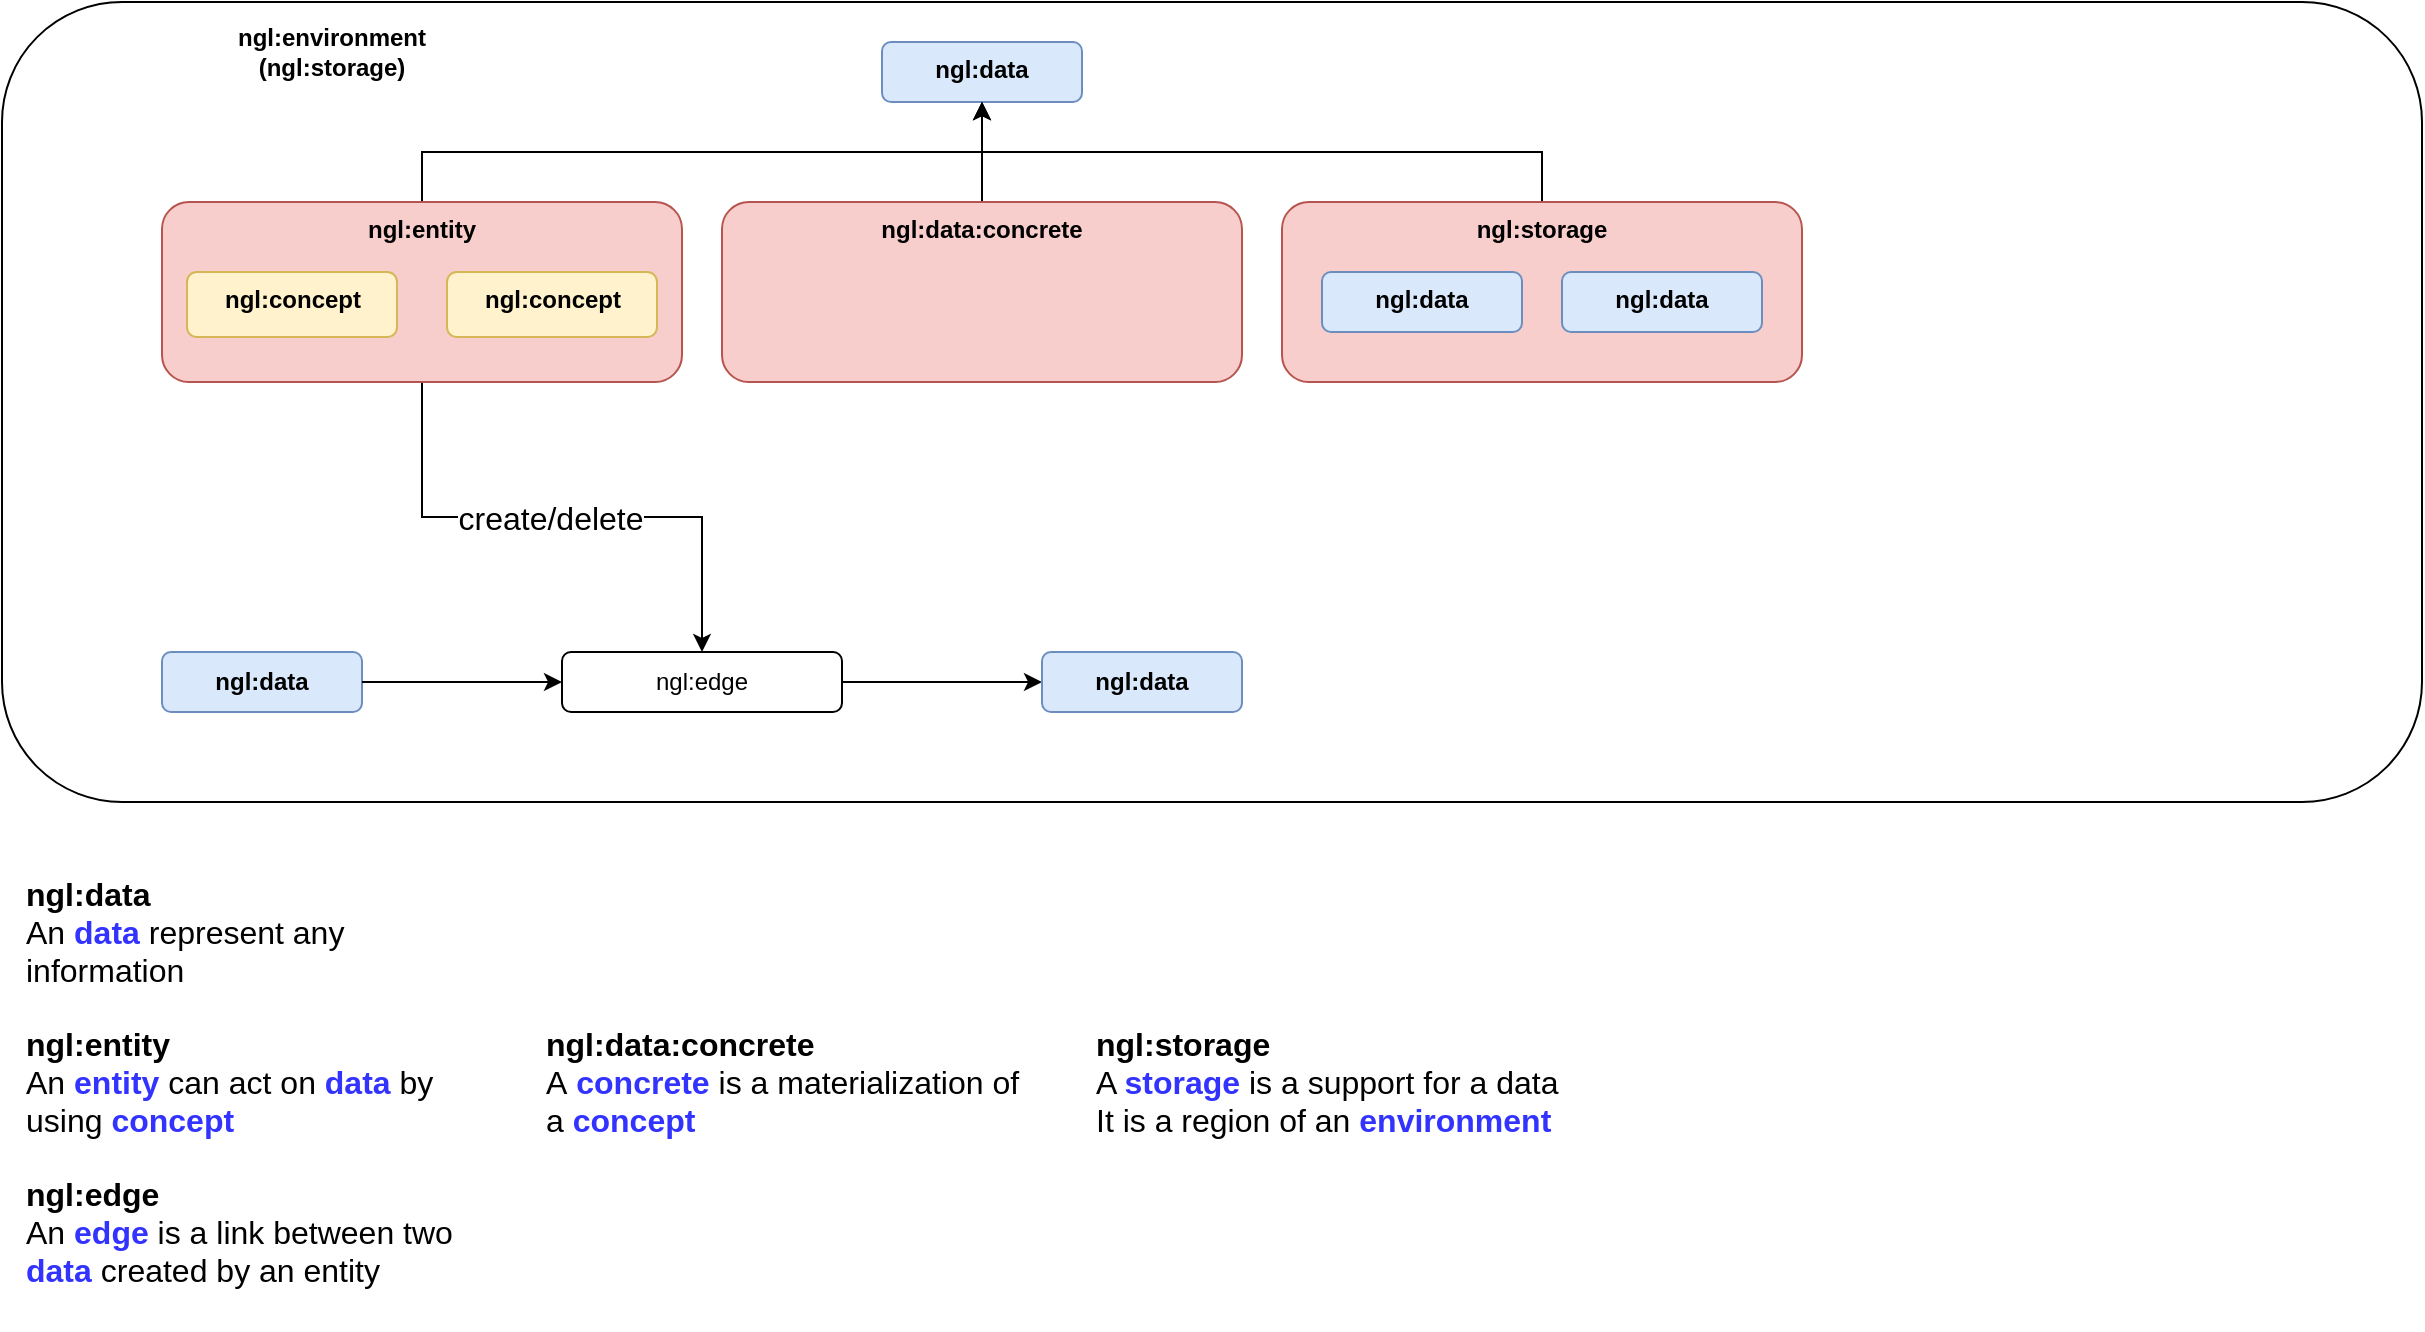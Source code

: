 <mxfile version="13.5.4" type="device"><diagram id="C5RBs43oDa-KdzZeNtuy" name="Page-1"><mxGraphModel dx="1422" dy="803" grid="1" gridSize="10" guides="1" tooltips="1" connect="1" arrows="1" fold="1" page="1" pageScale="1" pageWidth="827" pageHeight="1169" math="0" shadow="0"><root><mxCell id="WIyWlLk6GJQsqaUBKTNV-0"/><mxCell id="WIyWlLk6GJQsqaUBKTNV-1" parent="WIyWlLk6GJQsqaUBKTNV-0"/><mxCell id="DpfiFrw0oc0d2jjNplri-16" value="" style="rounded=1;whiteSpace=wrap;html=1;" vertex="1" parent="WIyWlLk6GJQsqaUBKTNV-1"><mxGeometry x="10" y="10" width="1210" height="400" as="geometry"/></mxCell><mxCell id="DpfiFrw0oc0d2jjNplri-17" value="&lt;b&gt;ngl:environment (ngl:storage)&lt;/b&gt;" style="text;html=1;strokeColor=none;fillColor=none;align=center;verticalAlign=middle;whiteSpace=wrap;rounded=0;" vertex="1" parent="WIyWlLk6GJQsqaUBKTNV-1"><mxGeometry x="90" y="25" width="170" height="20" as="geometry"/></mxCell><mxCell id="DpfiFrw0oc0d2jjNplri-19" value="&lt;b&gt;ngl:data&lt;/b&gt;" style="rounded=1;whiteSpace=wrap;html=1;fillColor=#dae8fc;strokeColor=#6c8ebf;" vertex="1" parent="WIyWlLk6GJQsqaUBKTNV-1"><mxGeometry x="90" y="335" width="100" height="30" as="geometry"/></mxCell><mxCell id="DpfiFrw0oc0d2jjNplri-73" style="edgeStyle=orthogonalEdgeStyle;rounded=0;orthogonalLoop=1;jettySize=auto;html=1;exitX=1;exitY=0.5;exitDx=0;exitDy=0;entryX=0;entryY=0.5;entryDx=0;entryDy=0;fontSize=16;" edge="1" parent="WIyWlLk6GJQsqaUBKTNV-1" source="DpfiFrw0oc0d2jjNplri-23" target="DpfiFrw0oc0d2jjNplri-72"><mxGeometry relative="1" as="geometry"/></mxCell><mxCell id="DpfiFrw0oc0d2jjNplri-23" value="ngl:edge" style="rounded=1;whiteSpace=wrap;html=1;" vertex="1" parent="WIyWlLk6GJQsqaUBKTNV-1"><mxGeometry x="290" y="335" width="140" height="30" as="geometry"/></mxCell><mxCell id="DpfiFrw0oc0d2jjNplri-24" style="edgeStyle=orthogonalEdgeStyle;rounded=0;orthogonalLoop=1;jettySize=auto;html=1;exitX=1;exitY=0.5;exitDx=0;exitDy=0;" edge="1" parent="WIyWlLk6GJQsqaUBKTNV-1" source="DpfiFrw0oc0d2jjNplri-19" target="DpfiFrw0oc0d2jjNplri-23"><mxGeometry relative="1" as="geometry"><mxPoint x="180" y="350" as="sourcePoint"/><mxPoint x="640" y="350" as="targetPoint"/></mxGeometry></mxCell><mxCell id="DpfiFrw0oc0d2jjNplri-34" value="&lt;div&gt;&lt;b&gt;ngl:entity&lt;/b&gt;&lt;/div&gt;&lt;div&gt;An &lt;font color=&quot;#3333FF&quot;&gt;&lt;b&gt;entity&lt;/b&gt;&lt;/font&gt; can act on &lt;font color=&quot;#7EA6E0&quot;&gt;&lt;font color=&quot;#3333FF&quot;&gt;&lt;b&gt;data&lt;/b&gt;&lt;/font&gt; &lt;/font&gt;by using &lt;b&gt;&lt;font color=&quot;#3333FF&quot;&gt;concept&lt;/font&gt;&lt;/b&gt;&lt;br&gt;&lt;b&gt;&lt;/b&gt;&lt;/div&gt;&lt;div&gt;&lt;b&gt;&lt;br&gt;&lt;/b&gt;&lt;/div&gt;" style="text;html=1;strokeColor=none;fillColor=none;align=left;verticalAlign=top;whiteSpace=wrap;rounded=0;fontSize=16;fontStyle=0" vertex="1" parent="WIyWlLk6GJQsqaUBKTNV-1"><mxGeometry x="20" y="515" width="240" height="70" as="geometry"/></mxCell><mxCell id="DpfiFrw0oc0d2jjNplri-37" value="&lt;div&gt;&lt;b&gt;ngl:data:concrete&lt;/b&gt;&lt;/div&gt;&lt;div&gt;A&lt;font color=&quot;#3333FF&quot;&gt;&lt;b&gt; concrete &lt;/b&gt;&lt;font color=&quot;#000000&quot;&gt;is a materialization of a &lt;font color=&quot;#3333FF&quot;&gt;&lt;b&gt;concept&lt;/b&gt;&lt;/font&gt;&lt;/font&gt;&lt;/font&gt;&lt;br&gt;&lt;b&gt;&lt;/b&gt;&lt;/div&gt;&lt;div&gt;&lt;b&gt;&lt;br&gt;&lt;/b&gt;&lt;/div&gt;" style="text;html=1;strokeColor=none;fillColor=none;align=left;verticalAlign=top;whiteSpace=wrap;rounded=0;fontSize=16;fontStyle=0" vertex="1" parent="WIyWlLk6GJQsqaUBKTNV-1"><mxGeometry x="280" y="515" width="240" height="70" as="geometry"/></mxCell><mxCell id="DpfiFrw0oc0d2jjNplri-39" value="&lt;b&gt;ngl:data&lt;/b&gt;" style="rounded=1;whiteSpace=wrap;html=1;fillColor=#dae8fc;strokeColor=#6c8ebf;align=center;verticalAlign=top;" vertex="1" parent="WIyWlLk6GJQsqaUBKTNV-1"><mxGeometry x="450" y="30" width="100" height="30" as="geometry"/></mxCell><mxCell id="DpfiFrw0oc0d2jjNplri-45" style="edgeStyle=orthogonalEdgeStyle;rounded=0;orthogonalLoop=1;jettySize=auto;html=1;exitX=0.5;exitY=0;exitDx=0;exitDy=0;fontSize=16;" edge="1" parent="WIyWlLk6GJQsqaUBKTNV-1" source="DpfiFrw0oc0d2jjNplri-41" target="DpfiFrw0oc0d2jjNplri-39"><mxGeometry relative="1" as="geometry"/></mxCell><mxCell id="DpfiFrw0oc0d2jjNplri-70" style="edgeStyle=orthogonalEdgeStyle;rounded=0;orthogonalLoop=1;jettySize=auto;html=1;exitX=0.5;exitY=1;exitDx=0;exitDy=0;entryX=0.5;entryY=0;entryDx=0;entryDy=0;fontSize=16;" edge="1" parent="WIyWlLk6GJQsqaUBKTNV-1" source="DpfiFrw0oc0d2jjNplri-41" target="DpfiFrw0oc0d2jjNplri-23"><mxGeometry relative="1" as="geometry"/></mxCell><mxCell id="DpfiFrw0oc0d2jjNplri-71" value="create/delete" style="edgeLabel;html=1;align=center;verticalAlign=middle;resizable=0;points=[];fontSize=16;" vertex="1" connectable="0" parent="DpfiFrw0oc0d2jjNplri-70"><mxGeometry x="-0.188" relative="1" as="geometry"><mxPoint x="20" as="offset"/></mxGeometry></mxCell><mxCell id="DpfiFrw0oc0d2jjNplri-41" value="&lt;div&gt;&lt;b&gt;ngl:entity&lt;/b&gt;&lt;/div&gt;" style="rounded=1;whiteSpace=wrap;html=1;fillColor=#f8cecc;strokeColor=#b85450;align=center;verticalAlign=top;" vertex="1" parent="WIyWlLk6GJQsqaUBKTNV-1"><mxGeometry x="90" y="110" width="260" height="90" as="geometry"/></mxCell><mxCell id="DpfiFrw0oc0d2jjNplri-47" value="ngl:concept" style="rounded=1;whiteSpace=wrap;html=1;fillColor=#fff2cc;strokeColor=#d6b656;align=center;verticalAlign=top;fontStyle=1" vertex="1" parent="WIyWlLk6GJQsqaUBKTNV-1"><mxGeometry x="232.5" y="145" width="105" height="32.5" as="geometry"/></mxCell><mxCell id="DpfiFrw0oc0d2jjNplri-51" value="ngl:concept" style="rounded=1;whiteSpace=wrap;html=1;fillColor=#fff2cc;strokeColor=#d6b656;align=center;verticalAlign=top;fontStyle=1" vertex="1" parent="WIyWlLk6GJQsqaUBKTNV-1"><mxGeometry x="102.5" y="145" width="105" height="32.5" as="geometry"/></mxCell><mxCell id="DpfiFrw0oc0d2jjNplri-53" style="edgeStyle=orthogonalEdgeStyle;rounded=0;orthogonalLoop=1;jettySize=auto;html=1;exitX=0.5;exitY=0;exitDx=0;exitDy=0;entryX=0.5;entryY=1;entryDx=0;entryDy=0;fontSize=16;" edge="1" parent="WIyWlLk6GJQsqaUBKTNV-1" source="DpfiFrw0oc0d2jjNplri-52" target="DpfiFrw0oc0d2jjNplri-39"><mxGeometry relative="1" as="geometry"/></mxCell><mxCell id="DpfiFrw0oc0d2jjNplri-52" value="&lt;b&gt;ngl:data:concrete&lt;/b&gt;" style="rounded=1;whiteSpace=wrap;html=1;fillColor=#f8cecc;strokeColor=#b85450;align=center;verticalAlign=top;" vertex="1" parent="WIyWlLk6GJQsqaUBKTNV-1"><mxGeometry x="370" y="110" width="260" height="90" as="geometry"/></mxCell><mxCell id="DpfiFrw0oc0d2jjNplri-55" value="&lt;div&gt;&lt;b&gt;ngl:storage&lt;/b&gt;&lt;/div&gt;&lt;div&gt;A &lt;font color=&quot;#3333FF&quot;&gt;&lt;b&gt;storage&lt;/b&gt;&lt;/font&gt; is a support for a data&lt;br&gt;It is a region of an &lt;font color=&quot;#3333FF&quot;&gt;&lt;b&gt;environment&lt;/b&gt;&lt;/font&gt;&lt;br&gt;&lt;b&gt;&lt;/b&gt;&lt;/div&gt;&lt;div&gt;&lt;b&gt;&lt;br&gt;&lt;/b&gt;&lt;/div&gt;" style="text;html=1;strokeColor=none;fillColor=none;align=left;verticalAlign=top;whiteSpace=wrap;rounded=0;fontSize=16;fontStyle=0" vertex="1" parent="WIyWlLk6GJQsqaUBKTNV-1"><mxGeometry x="555" y="515" width="240" height="70" as="geometry"/></mxCell><mxCell id="DpfiFrw0oc0d2jjNplri-57" style="edgeStyle=orthogonalEdgeStyle;rounded=0;orthogonalLoop=1;jettySize=auto;html=1;exitX=0.5;exitY=0;exitDx=0;exitDy=0;fontSize=16;" edge="1" parent="WIyWlLk6GJQsqaUBKTNV-1" source="DpfiFrw0oc0d2jjNplri-56" target="DpfiFrw0oc0d2jjNplri-39"><mxGeometry relative="1" as="geometry"/></mxCell><mxCell id="DpfiFrw0oc0d2jjNplri-56" value="&lt;div&gt;&lt;b&gt;ngl:storage&lt;/b&gt;&lt;/div&gt;" style="rounded=1;whiteSpace=wrap;html=1;fillColor=#f8cecc;strokeColor=#b85450;align=center;verticalAlign=top;" vertex="1" parent="WIyWlLk6GJQsqaUBKTNV-1"><mxGeometry x="650" y="110" width="260" height="90" as="geometry"/></mxCell><mxCell id="DpfiFrw0oc0d2jjNplri-60" value="&lt;div&gt;&lt;b&gt;ngl:data&lt;/b&gt;&lt;/div&gt;&lt;div&gt;An &lt;b&gt;&lt;font color=&quot;#3333FF&quot;&gt;data&lt;/font&gt;&lt;/b&gt; represent any information&lt;br&gt;&lt;b&gt;&lt;/b&gt;&lt;/div&gt;&lt;div&gt;&lt;b&gt;&lt;br&gt;&lt;/b&gt;&lt;/div&gt;" style="text;html=1;strokeColor=none;fillColor=none;align=left;verticalAlign=top;whiteSpace=wrap;rounded=0;fontSize=16;fontStyle=0" vertex="1" parent="WIyWlLk6GJQsqaUBKTNV-1"><mxGeometry x="20" y="440" width="240" height="70" as="geometry"/></mxCell><mxCell id="DpfiFrw0oc0d2jjNplri-61" value="&lt;div&gt;&lt;b&gt;ngl:edge&lt;/b&gt;&lt;/div&gt;&lt;div&gt;An &lt;font color=&quot;#3333FF&quot;&gt;&lt;b&gt;edge&lt;/b&gt;&lt;/font&gt; is a link between two &lt;font color=&quot;#3333FF&quot;&gt;&lt;b&gt;data&lt;/b&gt; &lt;font color=&quot;#000000&quot;&gt;created by an entity&lt;/font&gt;&lt;/font&gt;&lt;br&gt;&lt;b&gt;&lt;/b&gt;&lt;/div&gt;&lt;div&gt;&lt;b&gt;&lt;br&gt;&lt;/b&gt;&lt;/div&gt;" style="text;html=1;strokeColor=none;fillColor=none;align=left;verticalAlign=top;whiteSpace=wrap;rounded=0;fontSize=16;fontStyle=0" vertex="1" parent="WIyWlLk6GJQsqaUBKTNV-1"><mxGeometry x="20" y="590" width="240" height="70" as="geometry"/></mxCell><mxCell id="DpfiFrw0oc0d2jjNplri-72" value="&lt;b&gt;ngl:data&lt;/b&gt;" style="rounded=1;whiteSpace=wrap;html=1;fillColor=#dae8fc;strokeColor=#6c8ebf;" vertex="1" parent="WIyWlLk6GJQsqaUBKTNV-1"><mxGeometry x="530" y="335" width="100" height="30" as="geometry"/></mxCell><mxCell id="DpfiFrw0oc0d2jjNplri-75" value="&lt;b&gt;ngl:data&lt;/b&gt;" style="rounded=1;whiteSpace=wrap;html=1;fillColor=#dae8fc;strokeColor=#6c8ebf;align=center;verticalAlign=top;" vertex="1" parent="WIyWlLk6GJQsqaUBKTNV-1"><mxGeometry x="670" y="145" width="100" height="30" as="geometry"/></mxCell><mxCell id="DpfiFrw0oc0d2jjNplri-76" value="&lt;b&gt;ngl:data&lt;/b&gt;" style="rounded=1;whiteSpace=wrap;html=1;fillColor=#dae8fc;strokeColor=#6c8ebf;align=center;verticalAlign=top;" vertex="1" parent="WIyWlLk6GJQsqaUBKTNV-1"><mxGeometry x="790" y="145" width="100" height="30" as="geometry"/></mxCell></root></mxGraphModel></diagram></mxfile>